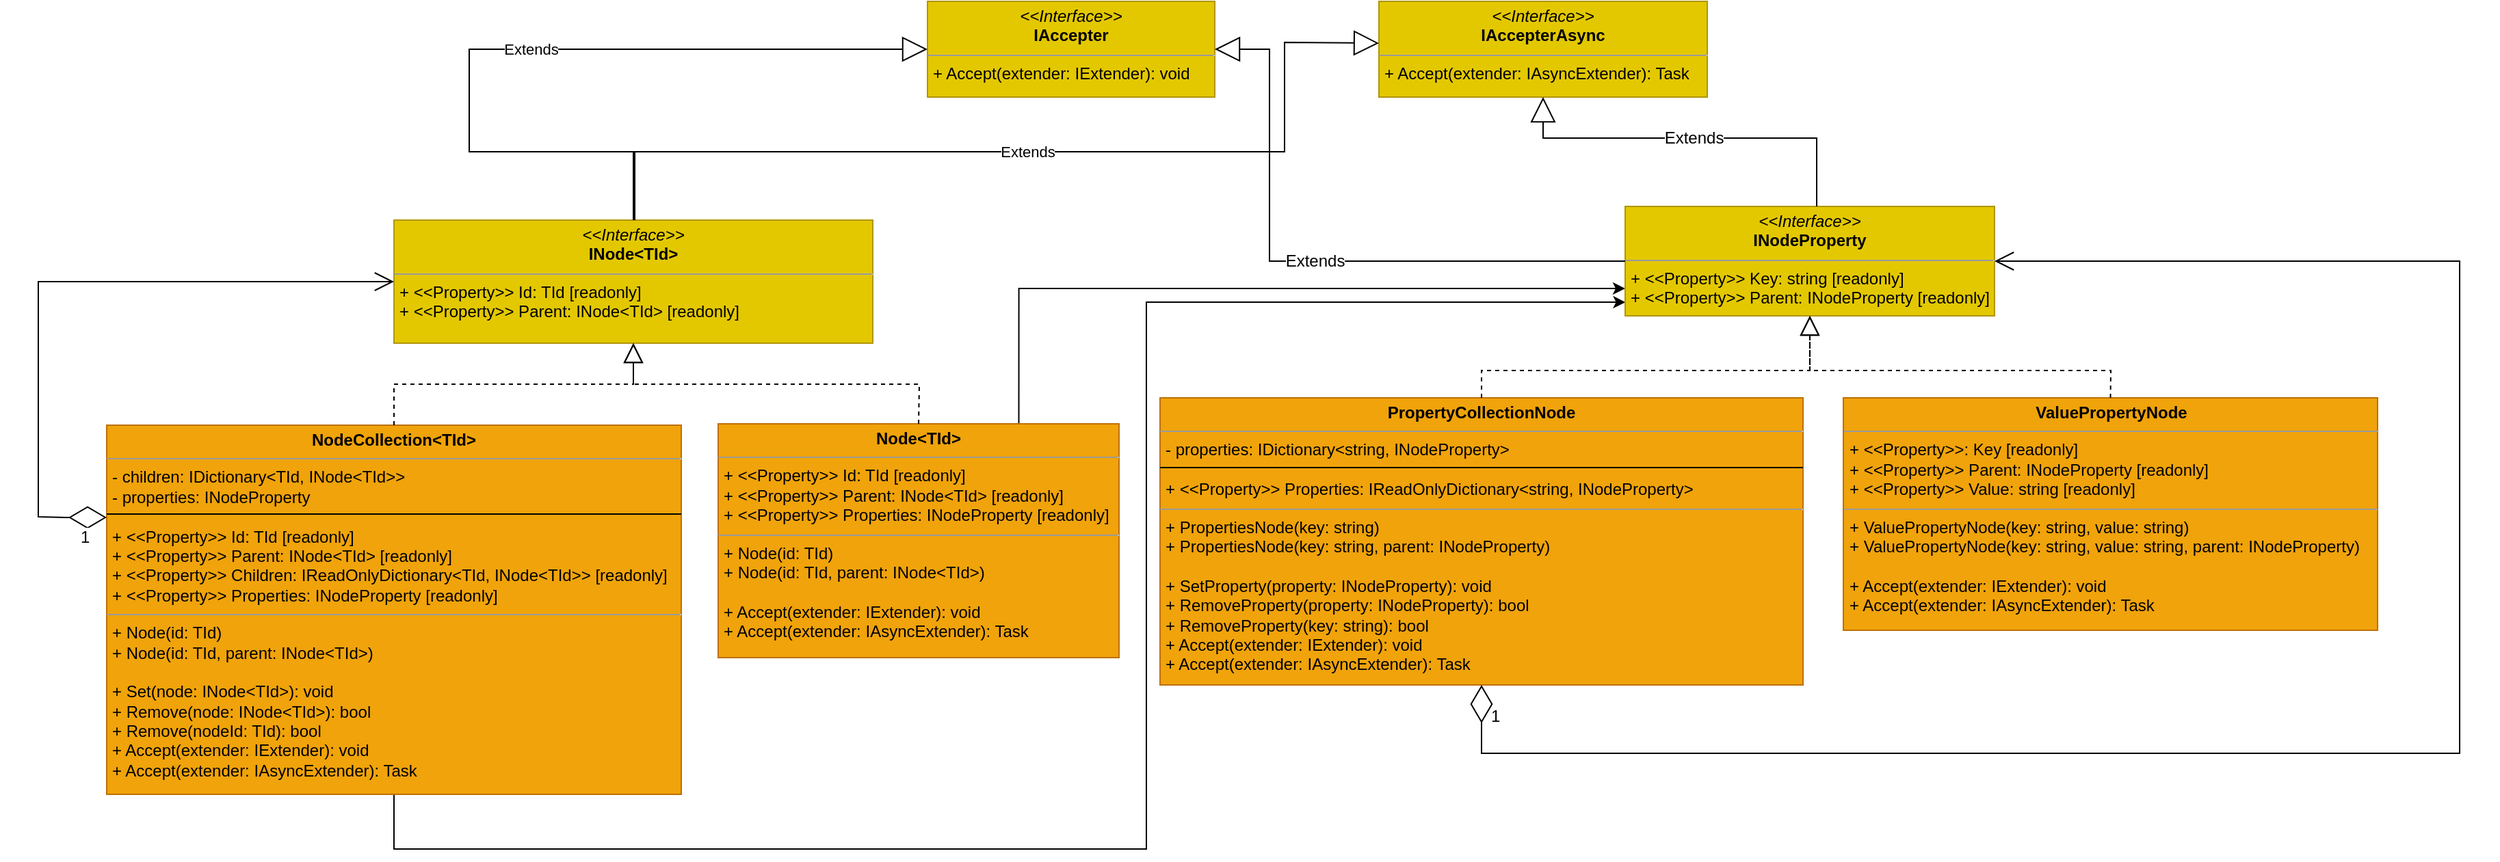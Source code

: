 <mxfile version="20.3.0" type="device"><diagram id="Mdj5sVY9_oMtbDP6DwH5" name="Page-1"><mxGraphModel dx="3220" dy="1428" grid="1" gridSize="10" guides="1" tooltips="1" connect="1" arrows="1" fold="1" page="1" pageScale="1" pageWidth="850" pageHeight="1100" math="0" shadow="0"><root><mxCell id="0"/><mxCell id="1" parent="0"/><mxCell id="GFN3SnRfRzPW1VLjdN08-2" value="&lt;p style=&quot;margin:0px;margin-top:4px;text-align:center;&quot;&gt;&lt;i&gt;&amp;lt;&amp;lt;Interface&amp;gt;&amp;gt;&lt;/i&gt;&lt;br&gt;&lt;b&gt;INode&amp;lt;TId&amp;gt;&lt;/b&gt;&lt;/p&gt;&lt;hr size=&quot;1&quot;&gt;&lt;p style=&quot;margin:0px;margin-left:4px;&quot;&gt;+ &amp;lt;&amp;lt;Property&amp;gt;&amp;gt; Id: TId [readonly]&lt;br&gt;+ &amp;lt;&amp;lt;Property&amp;gt;&amp;gt; Parent: INode&amp;lt;TId&amp;gt; [readonly]&lt;/p&gt;" style="verticalAlign=top;align=left;overflow=fill;fontSize=12;fontFamily=Helvetica;html=1;fillColor=#e3c800;fontColor=#000000;strokeColor=#B09500;" vertex="1" parent="1"><mxGeometry x="220" y="210" width="350" height="90" as="geometry"/></mxCell><mxCell id="GFN3SnRfRzPW1VLjdN08-4" value="&lt;p style=&quot;margin:0px;margin-top:4px;text-align:center;&quot;&gt;&lt;i&gt;&amp;lt;&amp;lt;Interface&amp;gt;&amp;gt;&lt;/i&gt;&lt;br&gt;&lt;b&gt;IAccepter&lt;/b&gt;&lt;/p&gt;&lt;hr size=&quot;1&quot;&gt;&lt;p style=&quot;margin:0px;margin-left:4px;&quot;&gt;+ Accept(extender: IExtender): void&lt;/p&gt;" style="verticalAlign=top;align=left;overflow=fill;fontSize=12;fontFamily=Helvetica;html=1;fillColor=#e3c800;fontColor=#000000;strokeColor=#B09500;" vertex="1" parent="1"><mxGeometry x="610" y="50" width="210" height="70" as="geometry"/></mxCell><mxCell id="GFN3SnRfRzPW1VLjdN08-5" value="&lt;p style=&quot;margin:0px;margin-top:4px;text-align:center;&quot;&gt;&lt;i&gt;&amp;lt;&amp;lt;Interface&amp;gt;&amp;gt;&lt;/i&gt;&lt;br&gt;&lt;b&gt;IAccepterAsync&lt;/b&gt;&lt;/p&gt;&lt;hr size=&quot;1&quot;&gt;&lt;p style=&quot;margin:0px;margin-left:4px;&quot;&gt;+ Accept(extender: IAsyncExtender): Task&lt;/p&gt;" style="verticalAlign=top;align=left;overflow=fill;fontSize=12;fontFamily=Helvetica;html=1;fillColor=#e3c800;fontColor=#000000;strokeColor=#B09500;" vertex="1" parent="1"><mxGeometry x="940" y="50" width="240" height="70" as="geometry"/></mxCell><mxCell id="GFN3SnRfRzPW1VLjdN08-7" value="Extends" style="endArrow=block;endSize=16;endFill=0;html=1;rounded=0;exitX=0.5;exitY=0;exitDx=0;exitDy=0;entryX=-0.004;entryY=0.437;entryDx=0;entryDy=0;entryPerimeter=0;" edge="1" parent="1"><mxGeometry width="160" relative="1" as="geometry"><mxPoint x="396" y="210" as="sourcePoint"/><mxPoint x="940.04" y="80.59" as="targetPoint"/><Array as="points"><mxPoint x="396" y="160"/><mxPoint x="531" y="160"/><mxPoint x="871" y="160"/><mxPoint x="871" y="80"/></Array></mxGeometry></mxCell><mxCell id="GFN3SnRfRzPW1VLjdN08-8" value="Extends" style="endArrow=block;endSize=16;endFill=0;html=1;rounded=0;exitX=0.5;exitY=0;exitDx=0;exitDy=0;entryX=0;entryY=0.5;entryDx=0;entryDy=0;strokeColor=default;shadow=0;sketch=0;labelBorderColor=none;" edge="1" parent="1" source="GFN3SnRfRzPW1VLjdN08-2" target="GFN3SnRfRzPW1VLjdN08-4"><mxGeometry width="160" relative="1" as="geometry"><mxPoint x="405" y="220" as="sourcePoint"/><mxPoint x="540" y="130" as="targetPoint"/><Array as="points"><mxPoint x="395" y="160"/><mxPoint x="275" y="160"/><mxPoint x="275" y="85"/></Array></mxGeometry></mxCell><mxCell id="GFN3SnRfRzPW1VLjdN08-34" style="edgeStyle=orthogonalEdgeStyle;rounded=0;orthogonalLoop=1;jettySize=auto;html=1;entryX=0.001;entryY=0.876;entryDx=0;entryDy=0;fontFamily=Helvetica;fontSize=12;fontColor=default;entryPerimeter=0;" edge="1" parent="1" source="GFN3SnRfRzPW1VLjdN08-13" target="GFN3SnRfRzPW1VLjdN08-26"><mxGeometry relative="1" as="geometry"><Array as="points"><mxPoint x="220" y="670"/><mxPoint x="770" y="670"/><mxPoint x="770" y="270"/><mxPoint x="1110" y="270"/></Array></mxGeometry></mxCell><mxCell id="GFN3SnRfRzPW1VLjdN08-13" value="&lt;p style=&quot;margin:0px;margin-top:4px;text-align:center;&quot;&gt;&lt;b&gt;NodeCollection&amp;lt;TId&amp;gt;&lt;/b&gt;&lt;/p&gt;&lt;hr size=&quot;1&quot;&gt;&lt;p style=&quot;margin: 0px 0px 0px 4px;&quot;&gt;- children: IDictionary&amp;lt;TId, INode&amp;lt;TId&amp;gt;&amp;gt;&lt;/p&gt;&lt;p style=&quot;margin: 0px 0px 0px 4px;&quot;&gt;- properties: INodeProperty&lt;/p&gt;&lt;p style=&quot;margin: 0px 0px 0px 4px;&quot;&gt;&lt;br&gt;&lt;/p&gt;&lt;p style=&quot;margin: 0px 0px 0px 4px;&quot;&gt;+ &amp;lt;&amp;lt;Property&amp;gt;&amp;gt; Id: TId [readonly]&lt;br&gt;+ &amp;lt;&amp;lt;Property&amp;gt;&amp;gt; Parent: INode&amp;lt;TId&amp;gt; [readonly]&lt;br&gt;&lt;/p&gt;&lt;p style=&quot;margin: 0px 0px 0px 4px;&quot;&gt;+ &amp;lt;&amp;lt;Property&amp;gt;&amp;gt; Children: IReadOnlyDictionary&amp;lt;TId, INode&amp;lt;TId&amp;gt;&amp;gt; [readonly]&lt;/p&gt;&lt;p style=&quot;margin: 0px 0px 0px 4px;&quot;&gt;+ &amp;lt;&amp;lt;Property&amp;gt;&amp;gt; Properties: INodeProperty [readonly]&lt;/p&gt;&lt;hr size=&quot;1&quot;&gt;&lt;p style=&quot;margin:0px;margin-left:4px;&quot;&gt;+ Node(id: TId)&lt;/p&gt;&lt;p style=&quot;margin:0px;margin-left:4px;&quot;&gt;+ Node(id: TId, parent: INode&amp;lt;TId&amp;gt;)&lt;br&gt;&lt;/p&gt;&lt;p style=&quot;margin:0px;margin-left:4px;&quot;&gt;&lt;br&gt;&lt;/p&gt;&lt;p style=&quot;margin:0px;margin-left:4px;&quot;&gt;+ Set(node: INode&amp;lt;TId&amp;gt;): void&lt;/p&gt;&lt;p style=&quot;margin:0px;margin-left:4px;&quot;&gt;+ Remove(node: INode&amp;lt;TId&amp;gt;): bool&lt;/p&gt;&lt;p style=&quot;margin:0px;margin-left:4px;&quot;&gt;+ Remove(nodeId: TId): bool&lt;/p&gt;&lt;p style=&quot;margin:0px;margin-left:4px;&quot;&gt;+ Accept(extender: IExtender): void&lt;/p&gt;&lt;p style=&quot;margin:0px;margin-left:4px;&quot;&gt;+ Accept(extender: IAsyncExtender): Task&lt;br&gt;&lt;/p&gt;&lt;p style=&quot;margin:0px;margin-left:4px;&quot;&gt;&lt;br&gt;&lt;/p&gt;" style="verticalAlign=top;align=left;overflow=fill;fontSize=12;fontFamily=Helvetica;html=1;fillColor=#f0a30a;strokeColor=#BD7000;fontColor=#000000;" vertex="1" parent="1"><mxGeometry x="10" y="360" width="420" height="270" as="geometry"/></mxCell><mxCell id="GFN3SnRfRzPW1VLjdN08-14" value="" style="line;strokeWidth=1;fillColor=none;align=left;verticalAlign=middle;spacingTop=-1;spacingLeft=3;spacingRight=3;rotatable=0;labelPosition=right;points=[];portConstraint=eastwest;strokeColor=inherit;" vertex="1" parent="1"><mxGeometry x="10" y="421" width="420" height="8" as="geometry"/></mxCell><mxCell id="GFN3SnRfRzPW1VLjdN08-15" value="&lt;p style=&quot;margin:0px;margin-top:4px;text-align:center;&quot;&gt;&lt;b&gt;PropertyCollectionNode&lt;/b&gt;&lt;/p&gt;&lt;hr size=&quot;1&quot;&gt;&lt;p style=&quot;margin:0px;margin-left:4px;&quot;&gt;- properties: IDictionary&amp;lt;string, INodeProperty&amp;gt;&lt;/p&gt;&lt;p style=&quot;margin:0px;margin-left:4px;&quot;&gt;&lt;br&gt;&lt;/p&gt;&lt;p style=&quot;margin:0px;margin-left:4px;&quot;&gt;+ &amp;lt;&amp;lt;Property&amp;gt;&amp;gt; Properties: IReadOnlyDictionary&amp;lt;string, INodeProperty&amp;gt;&lt;/p&gt;&lt;hr size=&quot;1&quot;&gt;&lt;p style=&quot;margin:0px;margin-left:4px;&quot;&gt;+ PropertiesNode(key: string)&lt;/p&gt;&lt;p style=&quot;margin:0px;margin-left:4px;&quot;&gt;+ PropertiesNode(key: string, parent: INodeProperty)&lt;br&gt;&lt;/p&gt;&lt;p style=&quot;margin:0px;margin-left:4px;&quot;&gt;&lt;br&gt;&lt;/p&gt;&lt;p style=&quot;margin:0px;margin-left:4px;&quot;&gt;+ SetProperty(property: INodeProperty): void&lt;/p&gt;&lt;p style=&quot;margin:0px;margin-left:4px;&quot;&gt;+ RemoveProperty(property: INodeProperty): bool&lt;br&gt;&lt;/p&gt;&lt;p style=&quot;margin:0px;margin-left:4px;&quot;&gt;+ RemoveProperty(key: string): bool&lt;br&gt;&lt;/p&gt;&lt;p style=&quot;margin: 0px 0px 0px 4px;&quot;&gt;+ Accept(extender: IExtender): void&lt;/p&gt;&lt;p style=&quot;margin: 0px 0px 0px 4px;&quot;&gt;+ Accept(extender: IAsyncExtender): Task&lt;/p&gt;" style="verticalAlign=top;align=left;overflow=fill;fontSize=12;fontFamily=Helvetica;html=1;strokeColor=#BD7000;fontColor=#000000;fillColor=#f0a30a;" vertex="1" parent="1"><mxGeometry x="780" y="340" width="470" height="210" as="geometry"/></mxCell><mxCell id="GFN3SnRfRzPW1VLjdN08-16" value="" style="line;strokeWidth=1;fillColor=none;align=left;verticalAlign=middle;spacingTop=-1;spacingLeft=3;spacingRight=3;rotatable=0;labelPosition=right;points=[];portConstraint=eastwest;strokeColor=inherit;" vertex="1" parent="1"><mxGeometry x="780" y="387" width="470" height="8" as="geometry"/></mxCell><mxCell id="GFN3SnRfRzPW1VLjdN08-19" value="1" style="endArrow=open;html=1;endSize=12;startArrow=diamondThin;startSize=25;startFill=0;edgeStyle=orthogonalEdgeStyle;align=left;verticalAlign=bottom;rounded=0;fontFamily=Helvetica;fontSize=12;fontColor=default;entryX=0;entryY=0.5;entryDx=0;entryDy=0;exitX=0;exitY=0.25;exitDx=0;exitDy=0;" edge="1" parent="1" source="GFN3SnRfRzPW1VLjdN08-13" target="GFN3SnRfRzPW1VLjdN08-2"><mxGeometry x="-0.912" y="23" relative="1" as="geometry"><mxPoint x="40" y="447" as="sourcePoint"/><mxPoint x="670" y="450" as="targetPoint"/><Array as="points"><mxPoint x="-20" y="427"/><mxPoint x="-40" y="427"/><mxPoint x="-40" y="255"/></Array><mxPoint as="offset"/></mxGeometry></mxCell><mxCell id="GFN3SnRfRzPW1VLjdN08-21" value="" style="endArrow=block;dashed=1;endFill=0;endSize=12;html=1;rounded=0;fontFamily=Helvetica;fontSize=12;fontColor=default;exitX=0.5;exitY=0;exitDx=0;exitDy=0;entryX=0.5;entryY=1;entryDx=0;entryDy=0;" edge="1" parent="1" source="GFN3SnRfRzPW1VLjdN08-13" target="GFN3SnRfRzPW1VLjdN08-2"><mxGeometry width="160" relative="1" as="geometry"><mxPoint x="490" y="410" as="sourcePoint"/><mxPoint x="650" y="410" as="targetPoint"/><Array as="points"><mxPoint x="220" y="330"/><mxPoint x="395" y="330"/></Array></mxGeometry></mxCell><mxCell id="GFN3SnRfRzPW1VLjdN08-35" style="edgeStyle=orthogonalEdgeStyle;rounded=0;orthogonalLoop=1;jettySize=auto;html=1;exitX=0.75;exitY=0;exitDx=0;exitDy=0;entryX=0;entryY=0.75;entryDx=0;entryDy=0;fontFamily=Helvetica;fontSize=12;fontColor=default;" edge="1" parent="1" source="GFN3SnRfRzPW1VLjdN08-22" target="GFN3SnRfRzPW1VLjdN08-26"><mxGeometry relative="1" as="geometry"><Array as="points"><mxPoint x="677" y="260"/></Array></mxGeometry></mxCell><mxCell id="GFN3SnRfRzPW1VLjdN08-22" value="&lt;p style=&quot;margin:0px;margin-top:4px;text-align:center;&quot;&gt;&lt;b&gt;Node&amp;lt;TId&amp;gt;&lt;/b&gt;&lt;/p&gt;&lt;hr size=&quot;1&quot;&gt;&lt;p style=&quot;margin: 0px 0px 0px 4px;&quot;&gt;&lt;span style=&quot;background-color: initial;&quot;&gt;+ &amp;lt;&amp;lt;Property&amp;gt;&amp;gt; Id: TId [readonly]&lt;/span&gt;&lt;br&gt;&lt;/p&gt;&lt;p style=&quot;margin: 0px 0px 0px 4px;&quot;&gt;+ &amp;lt;&amp;lt;Property&amp;gt;&amp;gt; Parent: INode&amp;lt;TId&amp;gt; [readonly]&lt;br&gt;&lt;/p&gt;&lt;p style=&quot;margin: 0px 0px 0px 4px;&quot;&gt;+ &amp;lt;&amp;lt;Property&amp;gt;&amp;gt; Properties: INodeProperty [readonly]&lt;/p&gt;&lt;hr size=&quot;1&quot;&gt;&lt;p style=&quot;margin:0px;margin-left:4px;&quot;&gt;+ Node(id: TId)&lt;/p&gt;&lt;p style=&quot;margin:0px;margin-left:4px;&quot;&gt;+ Node(id: TId, parent: INode&amp;lt;TId&amp;gt;)&lt;/p&gt;&lt;p style=&quot;margin:0px;margin-left:4px;&quot;&gt;&lt;br&gt;&lt;/p&gt;&lt;p style=&quot;margin: 0px 0px 0px 4px;&quot;&gt;+ Accept(extender: IExtender): void&lt;/p&gt;&lt;p style=&quot;margin: 0px 0px 0px 4px;&quot;&gt;+ Accept(extender: IAsyncExtender): Task&lt;/p&gt;" style="verticalAlign=top;align=left;overflow=fill;fontSize=12;fontFamily=Helvetica;html=1;fillColor=#f0a30a;strokeColor=#BD7000;fontColor=#000000;" vertex="1" parent="1"><mxGeometry x="457" y="359" width="293" height="171" as="geometry"/></mxCell><mxCell id="GFN3SnRfRzPW1VLjdN08-24" value="" style="endArrow=block;dashed=1;endFill=0;endSize=12;html=1;rounded=0;fontFamily=Helvetica;fontSize=12;fontColor=default;exitX=0.5;exitY=0;exitDx=0;exitDy=0;entryX=0.5;entryY=1;entryDx=0;entryDy=0;" edge="1" parent="1" source="GFN3SnRfRzPW1VLjdN08-22" target="GFN3SnRfRzPW1VLjdN08-2"><mxGeometry width="160" relative="1" as="geometry"><mxPoint x="630" y="340" as="sourcePoint"/><mxPoint x="390" y="300" as="targetPoint"/><Array as="points"><mxPoint x="604" y="330"/><mxPoint x="530" y="330"/><mxPoint x="395" y="330"/></Array></mxGeometry></mxCell><mxCell id="GFN3SnRfRzPW1VLjdN08-25" value="&lt;p style=&quot;margin:0px;margin-top:4px;text-align:center;&quot;&gt;&lt;b&gt;ValuePropertyNode&lt;/b&gt;&lt;/p&gt;&lt;hr size=&quot;1&quot;&gt;&lt;p style=&quot;margin:0px;margin-left:4px;&quot;&gt;+ &amp;lt;&amp;lt;Property&amp;gt;&amp;gt;: Key [readonly]&lt;/p&gt;&lt;p style=&quot;margin:0px;margin-left:4px;&quot;&gt;+ &amp;lt;&amp;lt;Property&amp;gt;&amp;gt; Parent: INodeProperty [readonly]&lt;br&gt;&lt;/p&gt;&lt;p style=&quot;margin:0px;margin-left:4px;&quot;&gt;+ &amp;lt;&amp;lt;Property&amp;gt;&amp;gt; Value: string [readonly]&lt;br&gt;&lt;/p&gt;&lt;hr size=&quot;1&quot;&gt;&lt;p style=&quot;margin:0px;margin-left:4px;&quot;&gt;+ ValuePropertyNode(key: string, value: string)&lt;/p&gt;&lt;p style=&quot;margin:0px;margin-left:4px;&quot;&gt;+ ValuePropertyNode(key: string, value: string, parent: INodeProperty)&lt;br&gt;&lt;/p&gt;&lt;p style=&quot;margin:0px;margin-left:4px;&quot;&gt;&lt;br&gt;&lt;/p&gt;&lt;p style=&quot;margin: 0px 0px 0px 4px;&quot;&gt;+ Accept(extender: IExtender): void&lt;/p&gt;&lt;p style=&quot;margin: 0px 0px 0px 4px;&quot;&gt;+ Accept(extender: IAsyncExtender): Task&lt;/p&gt;" style="verticalAlign=top;align=left;overflow=fill;fontSize=12;fontFamily=Helvetica;html=1;strokeColor=#BD7000;fontColor=#000000;fillColor=#f0a30a;" vertex="1" parent="1"><mxGeometry x="1279.5" y="340" width="390.5" height="170" as="geometry"/></mxCell><mxCell id="GFN3SnRfRzPW1VLjdN08-26" value="&lt;p style=&quot;margin:0px;margin-top:4px;text-align:center;&quot;&gt;&lt;i&gt;&amp;lt;&amp;lt;Interface&amp;gt;&amp;gt;&lt;/i&gt;&lt;br&gt;&lt;b&gt;INodeProperty&lt;/b&gt;&lt;/p&gt;&lt;hr size=&quot;1&quot;&gt;&lt;p style=&quot;margin:0px;margin-left:4px;&quot;&gt;+ &amp;lt;&amp;lt;Property&amp;gt;&amp;gt; Key: string [readonly]&lt;br&gt;+ &amp;lt;&amp;lt;Property&amp;gt;&amp;gt; Parent: INodeProperty [readonly]&lt;br&gt;&lt;/p&gt;" style="verticalAlign=top;align=left;overflow=fill;fontSize=12;fontFamily=Helvetica;html=1;strokeColor=#B09500;fontColor=#000000;fillColor=#e3c800;" vertex="1" parent="1"><mxGeometry x="1120" y="200" width="270" height="80" as="geometry"/></mxCell><mxCell id="GFN3SnRfRzPW1VLjdN08-27" value="" style="endArrow=block;dashed=1;endFill=0;endSize=12;html=1;rounded=0;fontFamily=Helvetica;fontSize=12;fontColor=default;exitX=0.5;exitY=0;exitDx=0;exitDy=0;entryX=0.5;entryY=1;entryDx=0;entryDy=0;" edge="1" parent="1" source="GFN3SnRfRzPW1VLjdN08-15" target="GFN3SnRfRzPW1VLjdN08-26"><mxGeometry width="160" relative="1" as="geometry"><mxPoint x="980" y="290" as="sourcePoint"/><mxPoint x="1140" y="290" as="targetPoint"/><Array as="points"><mxPoint x="1015" y="320"/><mxPoint x="1255" y="320"/></Array></mxGeometry></mxCell><mxCell id="GFN3SnRfRzPW1VLjdN08-28" value="" style="endArrow=block;dashed=1;endFill=0;endSize=12;html=1;rounded=0;fontFamily=Helvetica;fontSize=12;fontColor=default;exitX=0.5;exitY=0;exitDx=0;exitDy=0;" edge="1" parent="1" source="GFN3SnRfRzPW1VLjdN08-25"><mxGeometry width="160" relative="1" as="geometry"><mxPoint x="990" y="280" as="sourcePoint"/><mxPoint x="1255" y="280" as="targetPoint"/><Array as="points"><mxPoint x="1475" y="320"/><mxPoint x="1255" y="320"/></Array></mxGeometry></mxCell><mxCell id="GFN3SnRfRzPW1VLjdN08-29" value="Extends" style="endArrow=block;endSize=16;endFill=0;html=1;rounded=0;fontFamily=Helvetica;fontSize=12;fontColor=default;entryX=1;entryY=0.5;entryDx=0;entryDy=0;exitX=0;exitY=0.5;exitDx=0;exitDy=0;" edge="1" parent="1" source="GFN3SnRfRzPW1VLjdN08-26" target="GFN3SnRfRzPW1VLjdN08-4"><mxGeometry width="160" relative="1" as="geometry"><mxPoint x="860" y="250" as="sourcePoint"/><mxPoint x="1040" y="250" as="targetPoint"/><Array as="points"><mxPoint x="860" y="240"/><mxPoint x="860" y="85"/></Array></mxGeometry></mxCell><mxCell id="GFN3SnRfRzPW1VLjdN08-33" value="Extends" style="endArrow=block;endSize=16;endFill=0;html=1;rounded=0;fontFamily=Helvetica;fontSize=12;fontColor=default;entryX=0.5;entryY=1;entryDx=0;entryDy=0;" edge="1" parent="1" target="GFN3SnRfRzPW1VLjdN08-5"><mxGeometry width="160" relative="1" as="geometry"><mxPoint x="1260" y="200" as="sourcePoint"/><mxPoint x="1280" y="160" as="targetPoint"/><Array as="points"><mxPoint x="1260" y="150"/><mxPoint x="1060" y="150"/></Array></mxGeometry></mxCell><mxCell id="GFN3SnRfRzPW1VLjdN08-36" value="1" style="endArrow=open;html=1;endSize=12;startArrow=diamondThin;startSize=25;startFill=0;edgeStyle=orthogonalEdgeStyle;align=left;verticalAlign=bottom;rounded=0;shadow=0;labelBackgroundColor=none;labelBorderColor=none;sketch=0;strokeColor=default;fontFamily=Helvetica;fontSize=12;fontColor=default;exitX=0.5;exitY=1;exitDx=0;exitDy=0;entryX=1;entryY=0.5;entryDx=0;entryDy=0;" edge="1" parent="1" source="GFN3SnRfRzPW1VLjdN08-15" target="GFN3SnRfRzPW1VLjdN08-26"><mxGeometry x="-0.956" y="5" relative="1" as="geometry"><mxPoint x="1110" y="620" as="sourcePoint"/><mxPoint x="1270" y="620" as="targetPoint"/><Array as="points"><mxPoint x="1015" y="600"/><mxPoint x="1730" y="600"/><mxPoint x="1730" y="240"/></Array><mxPoint as="offset"/></mxGeometry></mxCell></root></mxGraphModel></diagram></mxfile>